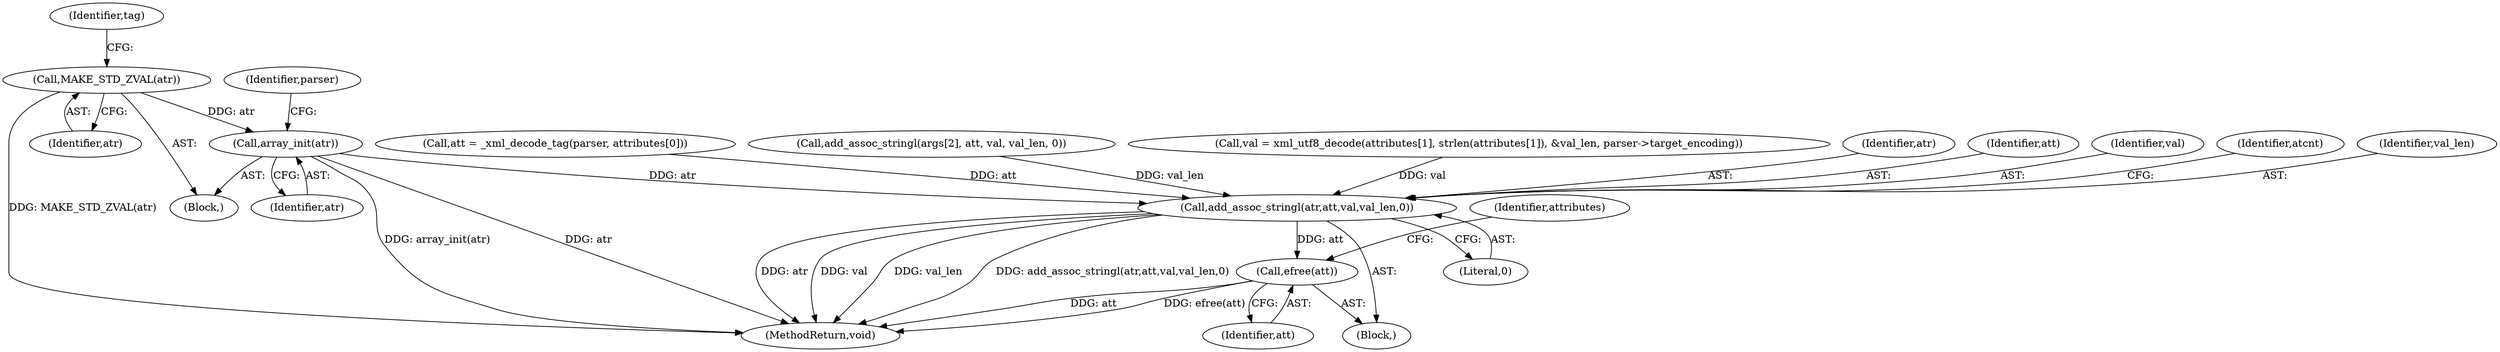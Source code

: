 digraph "0_php_dccda88f27a084bcbbb30198ace12b4e7ae961cc_6@pointer" {
"1000251" [label="(Call,array_init(atr))"];
"1000247" [label="(Call,MAKE_STD_ZVAL(atr))"];
"1000334" [label="(Call,add_assoc_stringl(atr,att,val,val_len,0))"];
"1000345" [label="(Call,efree(att))"];
"1000312" [label="(Call,att = _xml_decode_tag(parser, attributes[0]))"];
"1000247" [label="(Call,MAKE_STD_ZVAL(atr))"];
"1000394" [label="(MethodReturn,void)"];
"1000308" [label="(Identifier,attributes)"];
"1000197" [label="(Call,add_assoc_stringl(args[2], att, val, val_len, 0))"];
"1000251" [label="(Call,array_init(atr))"];
"1000311" [label="(Block,)"];
"1000319" [label="(Call,val = xml_utf8_decode(attributes[1], strlen(attributes[1]), &val_len, parser->target_encoding))"];
"1000346" [label="(Identifier,att)"];
"1000254" [label="(Identifier,parser)"];
"1000345" [label="(Call,efree(att))"];
"1000238" [label="(Block,)"];
"1000339" [label="(Literal,0)"];
"1000335" [label="(Identifier,atr)"];
"1000334" [label="(Call,add_assoc_stringl(atr,att,val,val_len,0))"];
"1000336" [label="(Identifier,att)"];
"1000337" [label="(Identifier,val)"];
"1000341" [label="(Identifier,atcnt)"];
"1000252" [label="(Identifier,atr)"];
"1000250" [label="(Identifier,tag)"];
"1000248" [label="(Identifier,atr)"];
"1000338" [label="(Identifier,val_len)"];
"1000251" -> "1000238"  [label="AST: "];
"1000251" -> "1000252"  [label="CFG: "];
"1000252" -> "1000251"  [label="AST: "];
"1000254" -> "1000251"  [label="CFG: "];
"1000251" -> "1000394"  [label="DDG: array_init(atr)"];
"1000251" -> "1000394"  [label="DDG: atr"];
"1000247" -> "1000251"  [label="DDG: atr"];
"1000251" -> "1000334"  [label="DDG: atr"];
"1000247" -> "1000238"  [label="AST: "];
"1000247" -> "1000248"  [label="CFG: "];
"1000248" -> "1000247"  [label="AST: "];
"1000250" -> "1000247"  [label="CFG: "];
"1000247" -> "1000394"  [label="DDG: MAKE_STD_ZVAL(atr)"];
"1000334" -> "1000311"  [label="AST: "];
"1000334" -> "1000339"  [label="CFG: "];
"1000335" -> "1000334"  [label="AST: "];
"1000336" -> "1000334"  [label="AST: "];
"1000337" -> "1000334"  [label="AST: "];
"1000338" -> "1000334"  [label="AST: "];
"1000339" -> "1000334"  [label="AST: "];
"1000341" -> "1000334"  [label="CFG: "];
"1000334" -> "1000394"  [label="DDG: add_assoc_stringl(atr,att,val,val_len,0)"];
"1000334" -> "1000394"  [label="DDG: val_len"];
"1000334" -> "1000394"  [label="DDG: val"];
"1000334" -> "1000394"  [label="DDG: atr"];
"1000312" -> "1000334"  [label="DDG: att"];
"1000319" -> "1000334"  [label="DDG: val"];
"1000197" -> "1000334"  [label="DDG: val_len"];
"1000334" -> "1000345"  [label="DDG: att"];
"1000345" -> "1000311"  [label="AST: "];
"1000345" -> "1000346"  [label="CFG: "];
"1000346" -> "1000345"  [label="AST: "];
"1000308" -> "1000345"  [label="CFG: "];
"1000345" -> "1000394"  [label="DDG: att"];
"1000345" -> "1000394"  [label="DDG: efree(att)"];
}
